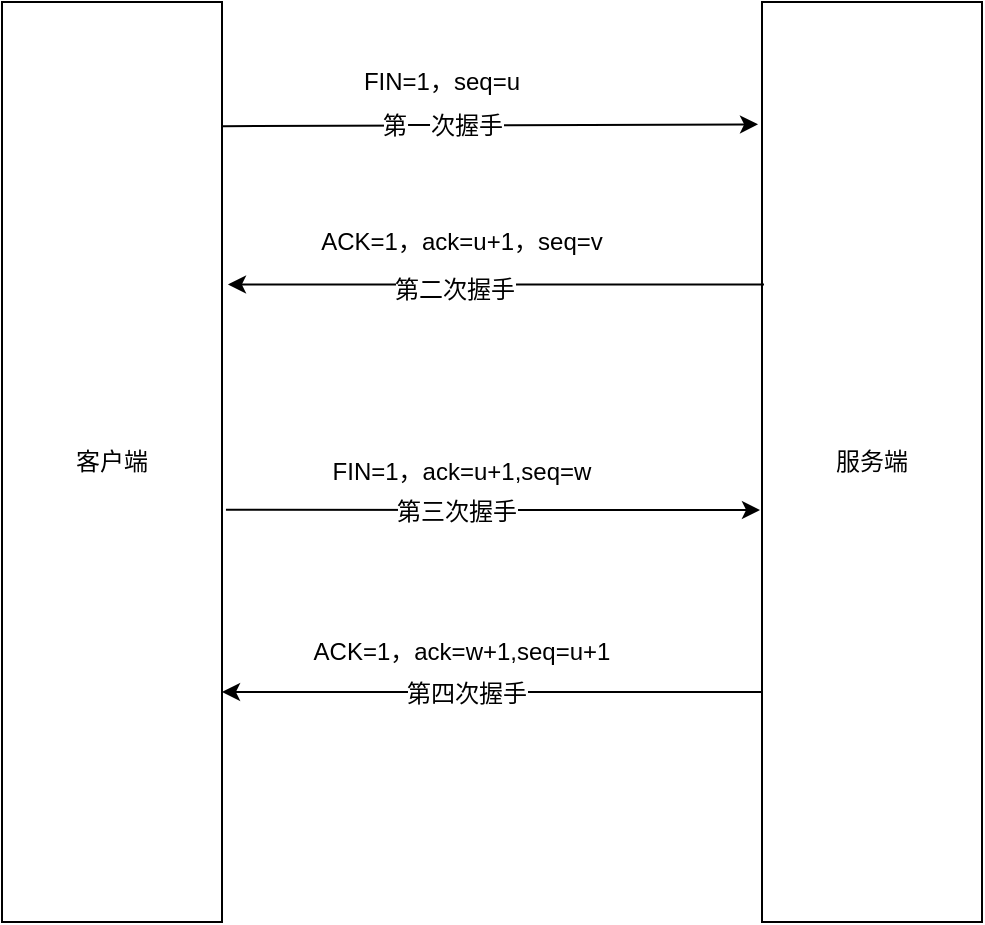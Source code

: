 <mxfile version="12.3.1" type="github" pages="1">
  <diagram id="P6PIEcqKW-GrJOitVNYq" name="第 1 页">
    <mxGraphModel dx="1422" dy="713" grid="1" gridSize="10" guides="1" tooltips="1" connect="1" arrows="1" fold="1" page="1" pageScale="1" pageWidth="827" pageHeight="1169" math="0" shadow="0">
      <root>
        <mxCell id="0"/>
        <mxCell id="1" parent="0"/>
        <mxCell id="wCMyNv0TtZamz9aD3d7z-2" value="客户端" style="rounded=0;whiteSpace=wrap;html=1;" vertex="1" parent="1">
          <mxGeometry x="140" y="180" width="110" height="460" as="geometry"/>
        </mxCell>
        <mxCell id="wCMyNv0TtZamz9aD3d7z-3" value="服务端" style="rounded=0;whiteSpace=wrap;html=1;" vertex="1" parent="1">
          <mxGeometry x="520" y="180" width="110" height="460" as="geometry"/>
        </mxCell>
        <mxCell id="wCMyNv0TtZamz9aD3d7z-10" value="" style="endArrow=classic;html=1;exitX=1;exitY=0.135;exitDx=0;exitDy=0;exitPerimeter=0;entryX=-0.018;entryY=0.133;entryDx=0;entryDy=0;entryPerimeter=0;" edge="1" parent="1" source="wCMyNv0TtZamz9aD3d7z-2" target="wCMyNv0TtZamz9aD3d7z-3">
          <mxGeometry width="50" height="50" relative="1" as="geometry">
            <mxPoint x="340" y="310" as="sourcePoint"/>
            <mxPoint x="390" y="260" as="targetPoint"/>
          </mxGeometry>
        </mxCell>
        <mxCell id="wCMyNv0TtZamz9aD3d7z-11" value="第一次握手" style="text;html=1;align=center;verticalAlign=middle;resizable=0;points=[];;labelBackgroundColor=#ffffff;" vertex="1" connectable="0" parent="wCMyNv0TtZamz9aD3d7z-10">
          <mxGeometry x="-0.179" relative="1" as="geometry">
            <mxPoint as="offset"/>
          </mxGeometry>
        </mxCell>
        <mxCell id="wCMyNv0TtZamz9aD3d7z-12" value="FIN=1，seq=u" style="text;html=1;strokeColor=none;fillColor=none;align=center;verticalAlign=middle;whiteSpace=wrap;rounded=0;" vertex="1" parent="1">
          <mxGeometry x="310" y="210" width="100" height="20" as="geometry"/>
        </mxCell>
        <mxCell id="wCMyNv0TtZamz9aD3d7z-13" value="" style="endArrow=classic;html=1;exitX=0.009;exitY=0.307;exitDx=0;exitDy=0;exitPerimeter=0;entryX=1.027;entryY=0.307;entryDx=0;entryDy=0;entryPerimeter=0;" edge="1" parent="1" source="wCMyNv0TtZamz9aD3d7z-3" target="wCMyNv0TtZamz9aD3d7z-2">
          <mxGeometry width="50" height="50" relative="1" as="geometry">
            <mxPoint x="370" y="400" as="sourcePoint"/>
            <mxPoint x="420" y="350" as="targetPoint"/>
          </mxGeometry>
        </mxCell>
        <mxCell id="wCMyNv0TtZamz9aD3d7z-14" value="第二次握手" style="text;html=1;align=center;verticalAlign=middle;resizable=0;points=[];;labelBackgroundColor=#ffffff;" vertex="1" connectable="0" parent="wCMyNv0TtZamz9aD3d7z-13">
          <mxGeometry x="0.157" y="3" relative="1" as="geometry">
            <mxPoint as="offset"/>
          </mxGeometry>
        </mxCell>
        <mxCell id="wCMyNv0TtZamz9aD3d7z-15" value="ACK=1，ack=u+1，seq=v" style="text;html=1;strokeColor=none;fillColor=none;align=center;verticalAlign=middle;whiteSpace=wrap;rounded=0;" vertex="1" parent="1">
          <mxGeometry x="290" y="290" width="160" height="20" as="geometry"/>
        </mxCell>
        <mxCell id="wCMyNv0TtZamz9aD3d7z-16" value="" style="endArrow=classic;html=1;exitX=1.018;exitY=0.552;exitDx=0;exitDy=0;exitPerimeter=0;" edge="1" parent="1" source="wCMyNv0TtZamz9aD3d7z-2">
          <mxGeometry width="50" height="50" relative="1" as="geometry">
            <mxPoint x="290" y="470" as="sourcePoint"/>
            <mxPoint x="519" y="434" as="targetPoint"/>
          </mxGeometry>
        </mxCell>
        <mxCell id="wCMyNv0TtZamz9aD3d7z-17" value="第三次握手" style="text;html=1;align=center;verticalAlign=middle;resizable=0;points=[];;labelBackgroundColor=#ffffff;" vertex="1" connectable="0" parent="wCMyNv0TtZamz9aD3d7z-16">
          <mxGeometry x="-0.139" y="-1" relative="1" as="geometry">
            <mxPoint as="offset"/>
          </mxGeometry>
        </mxCell>
        <mxCell id="wCMyNv0TtZamz9aD3d7z-18" value="FIN=1，ack=u+1,seq=w" style="text;html=1;strokeColor=none;fillColor=none;align=center;verticalAlign=middle;whiteSpace=wrap;rounded=0;" vertex="1" parent="1">
          <mxGeometry x="290" y="410" width="160" height="10" as="geometry"/>
        </mxCell>
        <mxCell id="wCMyNv0TtZamz9aD3d7z-19" value="" style="endArrow=classic;html=1;exitX=0;exitY=0.75;exitDx=0;exitDy=0;entryX=1;entryY=0.75;entryDx=0;entryDy=0;" edge="1" parent="1" source="wCMyNv0TtZamz9aD3d7z-3" target="wCMyNv0TtZamz9aD3d7z-2">
          <mxGeometry width="50" height="50" relative="1" as="geometry">
            <mxPoint x="360" y="550" as="sourcePoint"/>
            <mxPoint x="410" y="500" as="targetPoint"/>
          </mxGeometry>
        </mxCell>
        <mxCell id="wCMyNv0TtZamz9aD3d7z-20" value="第四次握手" style="text;html=1;align=center;verticalAlign=middle;resizable=0;points=[];;labelBackgroundColor=#ffffff;" vertex="1" connectable="0" parent="wCMyNv0TtZamz9aD3d7z-19">
          <mxGeometry x="0.096" y="1" relative="1" as="geometry">
            <mxPoint as="offset"/>
          </mxGeometry>
        </mxCell>
        <mxCell id="wCMyNv0TtZamz9aD3d7z-21" value="ACK=1，ack=w+1,seq=u+1" style="text;html=1;strokeColor=none;fillColor=none;align=center;verticalAlign=middle;whiteSpace=wrap;rounded=0;" vertex="1" parent="1">
          <mxGeometry x="285" y="500" width="170" height="10" as="geometry"/>
        </mxCell>
      </root>
    </mxGraphModel>
  </diagram>
</mxfile>
